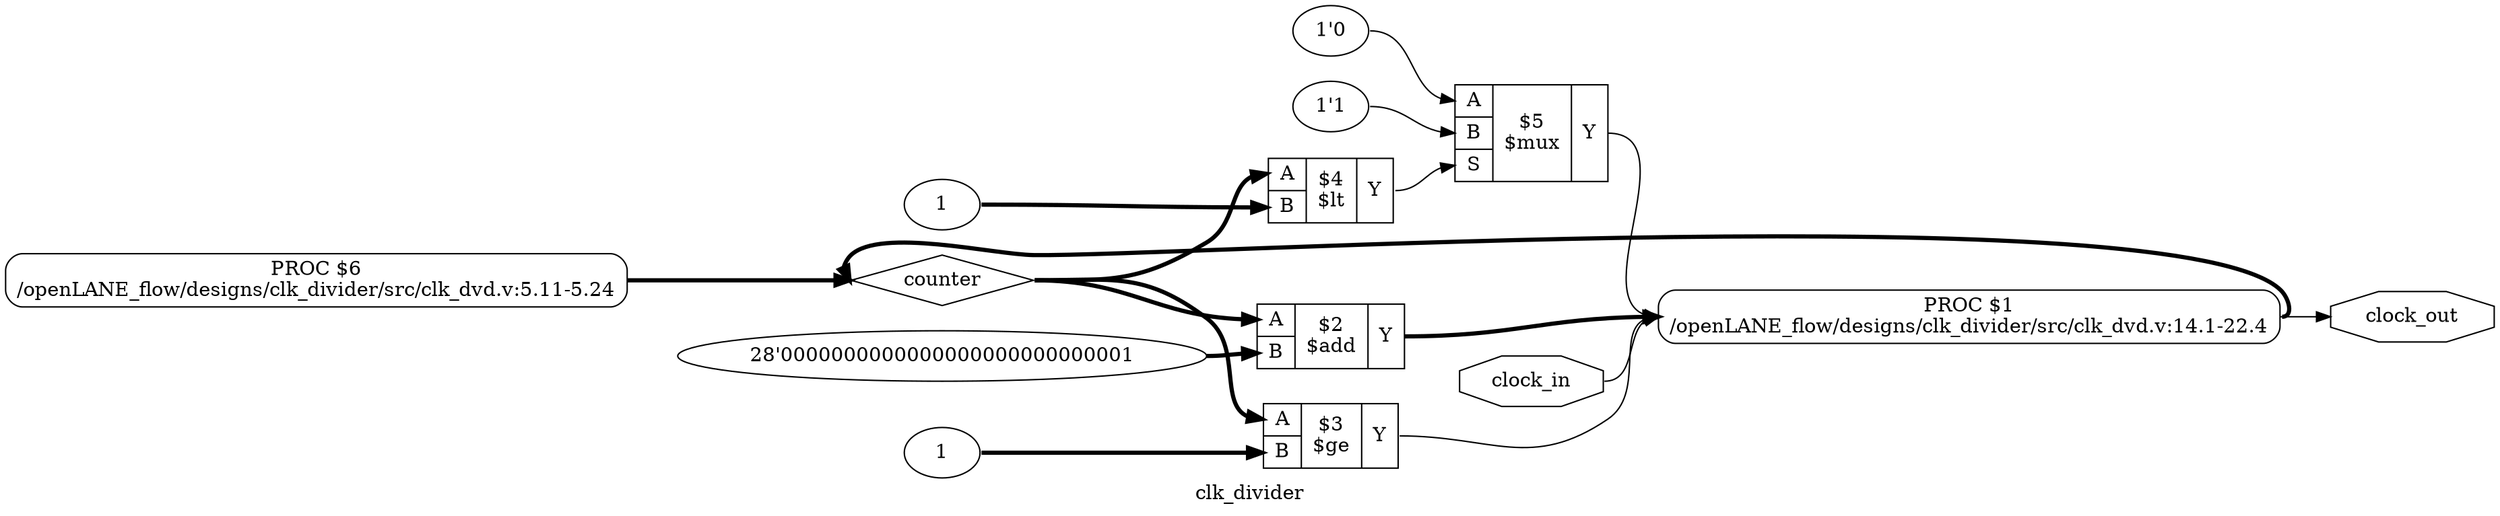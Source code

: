 digraph "clk_divider" {
label="clk_divider";
rankdir="LR";
remincross=true;
n8 [ shape=diamond, label="counter", color="black", fontcolor="black" ];
n9 [ shape=octagon, label="clock_out", color="black", fontcolor="black" ];
n10 [ shape=octagon, label="clock_in", color="black", fontcolor="black" ];
v0 [ label="1'1" ];
v1 [ label="1'0" ];
c15 [ shape=record, label="{{<p11> A|<p12> B|<p13> S}|$5\n$mux|{<p14> Y}}" ];
v2 [ label="1" ];
c16 [ shape=record, label="{{<p11> A|<p12> B}|$4\n$lt|{<p14> Y}}" ];
v3 [ label="1" ];
c17 [ shape=record, label="{{<p11> A|<p12> B}|$3\n$ge|{<p14> Y}}" ];
v4 [ label="28'0000000000000000000000000001" ];
c18 [ shape=record, label="{{<p11> A|<p12> B}|$2\n$add|{<p14> Y}}" ];
p5 [shape=box, style=rounded, label="PROC $6\n/openLANE_flow/designs/clk_divider/src/clk_dvd.v:5.11-5.24"];
p6 [shape=box, style=rounded, label="PROC $1\n/openLANE_flow/designs/clk_divider/src/clk_dvd.v:14.1-22.4"];
n10:e -> p6:w [color="black", label=""];
c15:p14:e -> p6:w [color="black", label=""];
c16:p14:e -> c15:p13:w [color="black", label=""];
c17:p14:e -> p6:w [color="black", label=""];
c18:p14:e -> p6:w [color="black", style="setlinewidth(3)", label=""];
p5:e -> n8:w [color="black", style="setlinewidth(3)", label=""];
p6:e -> n8:w [color="black", style="setlinewidth(3)", label=""];
n8:e -> c16:p11:w [color="black", style="setlinewidth(3)", label=""];
n8:e -> c17:p11:w [color="black", style="setlinewidth(3)", label=""];
n8:e -> c18:p11:w [color="black", style="setlinewidth(3)", label=""];
p6:e -> n9:w [color="black", label=""];
v0:e -> c15:p12:w [color="black", label=""];
v1:e -> c15:p11:w [color="black", label=""];
v2:e -> c16:p12:w [color="black", style="setlinewidth(3)", label=""];
v3:e -> c17:p12:w [color="black", style="setlinewidth(3)", label=""];
v4:e -> c18:p12:w [color="black", style="setlinewidth(3)", label=""];
}
